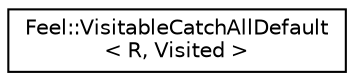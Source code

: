 digraph "Graphical Class Hierarchy"
{
 // LATEX_PDF_SIZE
  edge [fontname="Helvetica",fontsize="10",labelfontname="Helvetica",labelfontsize="10"];
  node [fontname="Helvetica",fontsize="10",shape=record];
  rankdir="LR";
  Node0 [label="Feel::VisitableCatchAllDefault\l\< R, Visited \>",height=0.2,width=0.4,color="black", fillcolor="white", style="filled",URL="$structFeel_1_1VisitableCatchAllDefault.html",tooltip=" "];
}
